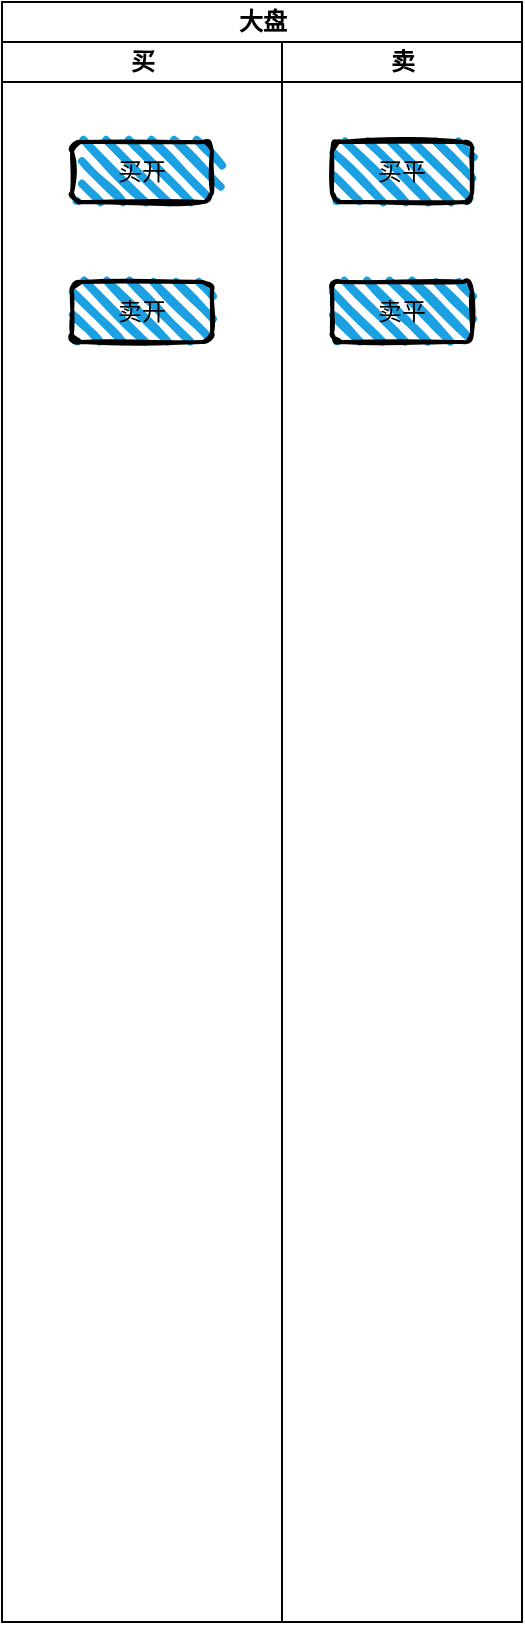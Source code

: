 <mxfile version="14.2.4" type="github">
  <diagram id="QEkaDKNe5u3lcsSj1PU2" name="Page-1">
    <mxGraphModel dx="1422" dy="772" grid="1" gridSize="10" guides="1" tooltips="1" connect="1" arrows="1" fold="1" page="1" pageScale="1" pageWidth="827" pageHeight="1169" math="0" shadow="0">
      <root>
        <mxCell id="0" />
        <mxCell id="1" parent="0" />
        <mxCell id="sF3u-E_3Z-FlMxOM7Llp-1" value="大盘" style="swimlane;html=1;childLayout=stackLayout;resizeParent=1;resizeParentMax=0;startSize=20;" vertex="1" parent="1">
          <mxGeometry x="210" y="90" width="260" height="810" as="geometry">
            <mxRectangle x="150" y="105" width="60" height="20" as="alternateBounds" />
          </mxGeometry>
        </mxCell>
        <mxCell id="sF3u-E_3Z-FlMxOM7Llp-2" value="买" style="swimlane;html=1;startSize=20;" vertex="1" parent="sF3u-E_3Z-FlMxOM7Llp-1">
          <mxGeometry y="20" width="140" height="790" as="geometry" />
        </mxCell>
        <mxCell id="sF3u-E_3Z-FlMxOM7Llp-5" value="买开" style="rounded=1;whiteSpace=wrap;html=1;strokeWidth=2;fillWeight=4;hachureGap=8;hachureAngle=45;fillColor=#1ba1e2;sketch=1;" vertex="1" parent="sF3u-E_3Z-FlMxOM7Llp-2">
          <mxGeometry x="35" y="50" width="70" height="30" as="geometry" />
        </mxCell>
        <mxCell id="sF3u-E_3Z-FlMxOM7Llp-6" value="卖开" style="rounded=1;whiteSpace=wrap;html=1;strokeWidth=2;fillWeight=4;hachureGap=8;hachureAngle=45;fillColor=#1ba1e2;sketch=1;" vertex="1" parent="sF3u-E_3Z-FlMxOM7Llp-2">
          <mxGeometry x="35" y="120" width="70" height="30" as="geometry" />
        </mxCell>
        <mxCell id="sF3u-E_3Z-FlMxOM7Llp-3" value="卖" style="swimlane;html=1;startSize=20;" vertex="1" parent="sF3u-E_3Z-FlMxOM7Llp-1">
          <mxGeometry x="140" y="20" width="120" height="790" as="geometry" />
        </mxCell>
        <mxCell id="sF3u-E_3Z-FlMxOM7Llp-7" value="买平" style="rounded=1;whiteSpace=wrap;html=1;strokeWidth=2;fillWeight=4;hachureGap=8;hachureAngle=45;fillColor=#1ba1e2;sketch=1;" vertex="1" parent="sF3u-E_3Z-FlMxOM7Llp-3">
          <mxGeometry x="25" y="50" width="70" height="30" as="geometry" />
        </mxCell>
        <mxCell id="sF3u-E_3Z-FlMxOM7Llp-8" value="卖平" style="rounded=1;whiteSpace=wrap;html=1;strokeWidth=2;fillWeight=4;hachureGap=8;hachureAngle=45;fillColor=#1ba1e2;sketch=1;" vertex="1" parent="sF3u-E_3Z-FlMxOM7Llp-3">
          <mxGeometry x="25" y="120" width="70" height="30" as="geometry" />
        </mxCell>
      </root>
    </mxGraphModel>
  </diagram>
</mxfile>
